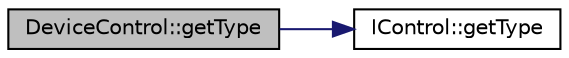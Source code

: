digraph "DeviceControl::getType"
{
 // LATEX_PDF_SIZE
  edge [fontname="Helvetica",fontsize="10",labelfontname="Helvetica",labelfontsize="10"];
  node [fontname="Helvetica",fontsize="10",shape=record];
  rankdir="LR";
  Node1 [label="DeviceControl::getType",height=0.2,width=0.4,color="black", fillcolor="grey75", style="filled", fontcolor="black",tooltip=" "];
  Node1 -> Node2 [color="midnightblue",fontsize="10",style="solid",fontname="Helvetica"];
  Node2 [label="IControl::getType",height=0.2,width=0.4,color="black", fillcolor="white", style="filled",URL="$class_i_control.html#a5ca82dabd3196378f27bf3d7e358edbf",tooltip=" "];
}
